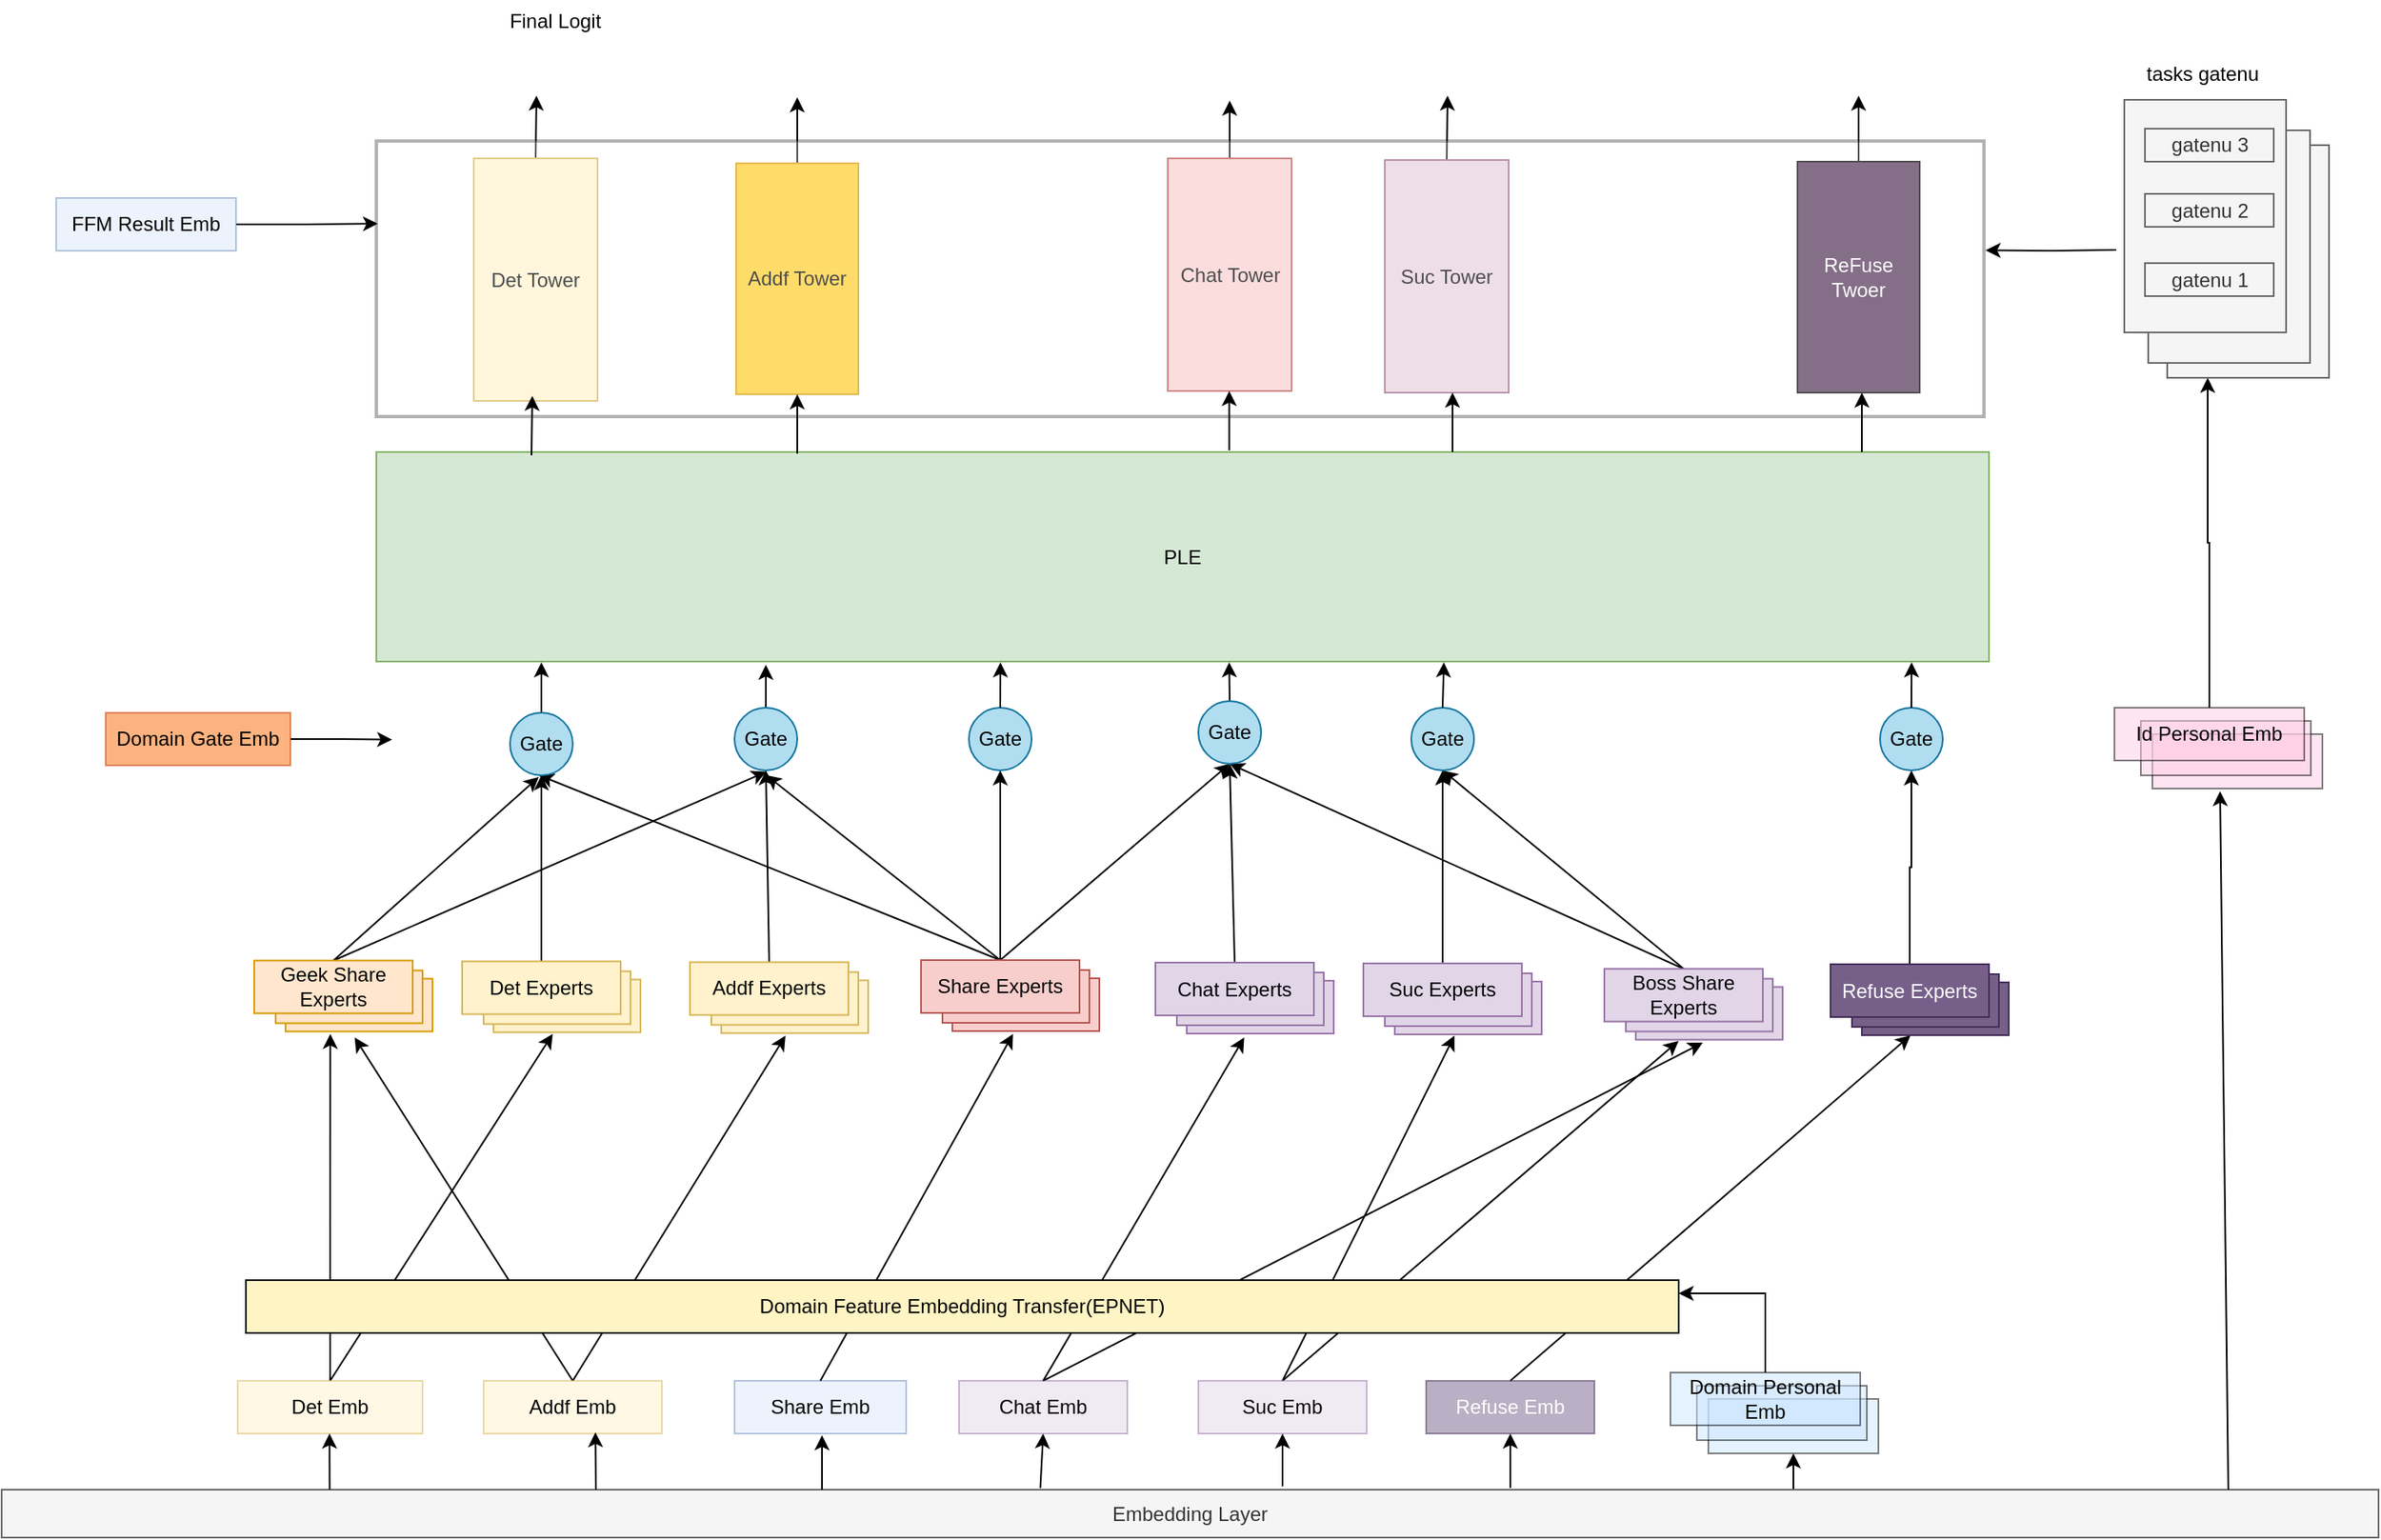 <mxfile version="24.2.1" type="github">
  <diagram name="第 1 页" id="P0TpJ8D7IhTMmNg25FRU">
    <mxGraphModel dx="1837" dy="1215" grid="0" gridSize="10" guides="1" tooltips="1" connect="1" arrows="1" fold="1" page="1" pageScale="1" pageWidth="1169" pageHeight="1654" math="0" shadow="0">
      <root>
        <mxCell id="0" />
        <mxCell id="1" parent="0" />
        <mxCell id="s4OmunB41dEPSGUwzwU4-221" style="edgeStyle=orthogonalEdgeStyle;rounded=0;orthogonalLoop=1;jettySize=auto;html=1;exitX=0.75;exitY=0;exitDx=0;exitDy=0;entryX=0.5;entryY=1;entryDx=0;entryDy=0;" edge="1" parent="1" source="s4OmunB41dEPSGUwzwU4-100" target="s4OmunB41dEPSGUwzwU4-107">
          <mxGeometry relative="1" as="geometry" />
        </mxCell>
        <mxCell id="s4OmunB41dEPSGUwzwU4-100" value="Embedding Layer" style="whiteSpace=wrap;html=1;fillColor=#f5f5f5;fontColor=#333333;strokeColor=#666666;" vertex="1" parent="1">
          <mxGeometry x="508" y="2096" width="1440" height="29" as="geometry" />
        </mxCell>
        <mxCell id="s4OmunB41dEPSGUwzwU4-150" style="edgeStyle=orthogonalEdgeStyle;rounded=1;orthogonalLoop=1;jettySize=auto;html=1;exitX=0.5;exitY=0;exitDx=0;exitDy=0;curved=0;" edge="1" parent="1" source="s4OmunB41dEPSGUwzwU4-101">
          <mxGeometry relative="1" as="geometry">
            <mxPoint x="707.105" y="1819.737" as="targetPoint" />
          </mxGeometry>
        </mxCell>
        <mxCell id="s4OmunB41dEPSGUwzwU4-157" style="rounded=1;orthogonalLoop=1;jettySize=auto;html=1;exitX=0.5;exitY=0;exitDx=0;exitDy=0;curved=0;" edge="1" parent="1" source="s4OmunB41dEPSGUwzwU4-101">
          <mxGeometry relative="1" as="geometry">
            <mxPoint x="841.842" y="1819.737" as="targetPoint" />
          </mxGeometry>
        </mxCell>
        <mxCell id="s4OmunB41dEPSGUwzwU4-101" value="Det Emb" style="rounded=0;whiteSpace=wrap;html=1;fillColor=#fff2cc;strokeColor=#d6b656;opacity=50;" vertex="1" parent="1">
          <mxGeometry x="651" y="2030" width="112" height="32" as="geometry" />
        </mxCell>
        <mxCell id="s4OmunB41dEPSGUwzwU4-155" style="edgeStyle=orthogonalEdgeStyle;rounded=1;orthogonalLoop=1;jettySize=auto;html=1;exitX=0.5;exitY=0;exitDx=0;exitDy=0;curved=0;strokeColor=none;" edge="1" parent="1" source="s4OmunB41dEPSGUwzwU4-102">
          <mxGeometry relative="1" as="geometry">
            <mxPoint x="731.316" y="1818.684" as="targetPoint" />
          </mxGeometry>
        </mxCell>
        <mxCell id="s4OmunB41dEPSGUwzwU4-156" style="rounded=1;orthogonalLoop=1;jettySize=auto;html=1;exitX=0.5;exitY=0;exitDx=0;exitDy=0;curved=0;" edge="1" parent="1" source="s4OmunB41dEPSGUwzwU4-102">
          <mxGeometry relative="1" as="geometry">
            <mxPoint x="721.842" y="1821.842" as="targetPoint" />
          </mxGeometry>
        </mxCell>
        <mxCell id="s4OmunB41dEPSGUwzwU4-158" style="rounded=1;orthogonalLoop=1;jettySize=auto;html=1;exitX=0.5;exitY=0;exitDx=0;exitDy=0;curved=0;" edge="1" parent="1" source="s4OmunB41dEPSGUwzwU4-102">
          <mxGeometry relative="1" as="geometry">
            <mxPoint x="982.895" y="1820.789" as="targetPoint" />
          </mxGeometry>
        </mxCell>
        <mxCell id="s4OmunB41dEPSGUwzwU4-102" value="Addf Emb" style="rounded=0;whiteSpace=wrap;html=1;fillColor=#fff2cc;strokeColor=#d6b656;opacity=50;" vertex="1" parent="1">
          <mxGeometry x="800" y="2030" width="108" height="32" as="geometry" />
        </mxCell>
        <mxCell id="s4OmunB41dEPSGUwzwU4-163" style="rounded=1;orthogonalLoop=1;jettySize=auto;html=1;exitX=0.5;exitY=0;exitDx=0;exitDy=0;curved=0;" edge="1" parent="1" source="s4OmunB41dEPSGUwzwU4-103">
          <mxGeometry relative="1" as="geometry">
            <mxPoint x="1538.684" y="1825" as="targetPoint" />
          </mxGeometry>
        </mxCell>
        <mxCell id="s4OmunB41dEPSGUwzwU4-103" value="Chat Emb" style="rounded=0;whiteSpace=wrap;html=1;fillColor=#e1d5e7;strokeColor=#9673a6;opacity=50;" vertex="1" parent="1">
          <mxGeometry x="1088" y="2030" width="102" height="32" as="geometry" />
        </mxCell>
        <mxCell id="s4OmunB41dEPSGUwzwU4-162" style="rounded=1;orthogonalLoop=1;jettySize=auto;html=1;exitX=0.5;exitY=0;exitDx=0;exitDy=0;curved=0;" edge="1" parent="1" source="s4OmunB41dEPSGUwzwU4-104">
          <mxGeometry relative="1" as="geometry">
            <mxPoint x="1388.158" y="1820.789" as="targetPoint" />
          </mxGeometry>
        </mxCell>
        <mxCell id="s4OmunB41dEPSGUwzwU4-164" style="rounded=1;orthogonalLoop=1;jettySize=auto;html=1;exitX=0.5;exitY=0;exitDx=0;exitDy=0;curved=0;" edge="1" parent="1" source="s4OmunB41dEPSGUwzwU4-104">
          <mxGeometry relative="1" as="geometry">
            <mxPoint x="1523.947" y="1823.947" as="targetPoint" />
          </mxGeometry>
        </mxCell>
        <mxCell id="s4OmunB41dEPSGUwzwU4-104" value="Suc Emb" style="rounded=0;whiteSpace=wrap;html=1;fillColor=#e1d5e7;strokeColor=#9673a6;opacity=50;" vertex="1" parent="1">
          <mxGeometry x="1233" y="2030" width="102" height="32" as="geometry" />
        </mxCell>
        <mxCell id="s4OmunB41dEPSGUwzwU4-105" value="Share Emb" style="rounded=0;whiteSpace=wrap;html=1;fillColor=#dae8fc;strokeColor=#6c8ebf;opacity=50;" vertex="1" parent="1">
          <mxGeometry x="952" y="2030" width="104" height="32" as="geometry" />
        </mxCell>
        <mxCell id="s4OmunB41dEPSGUwzwU4-107" value="" style="whiteSpace=wrap;html=1;fillColor=#CCE5FF;opacity=50;" vertex="1" parent="1">
          <mxGeometry x="1542" y="2041" width="103" height="33" as="geometry" />
        </mxCell>
        <mxCell id="s4OmunB41dEPSGUwzwU4-109" value="" style="whiteSpace=wrap;html=1;fillColor=#CCE5FF;opacity=50;" vertex="1" parent="1">
          <mxGeometry x="1535" y="2033" width="103" height="33" as="geometry" />
        </mxCell>
        <mxCell id="s4OmunB41dEPSGUwzwU4-170" style="edgeStyle=orthogonalEdgeStyle;rounded=0;orthogonalLoop=1;jettySize=auto;html=1;exitX=0.5;exitY=0;exitDx=0;exitDy=0;entryX=1;entryY=0.25;entryDx=0;entryDy=0;" edge="1" parent="1" source="s4OmunB41dEPSGUwzwU4-110" target="s4OmunB41dEPSGUwzwU4-169">
          <mxGeometry relative="1" as="geometry" />
        </mxCell>
        <mxCell id="s4OmunB41dEPSGUwzwU4-110" value="Domain Personal Emb" style="rounded=0;whiteSpace=wrap;html=1;fillColor=#CCE5FF;opacity=50;" vertex="1" parent="1">
          <mxGeometry x="1519" y="2025" width="115" height="32" as="geometry" />
        </mxCell>
        <mxCell id="s4OmunB41dEPSGUwzwU4-113" value="" style="whiteSpace=wrap;html=1;gradientColor=none;fillColor=#FFCCE6;opacity=50;" vertex="1" parent="1">
          <mxGeometry x="1811" y="1638" width="103" height="33" as="geometry" />
        </mxCell>
        <mxCell id="s4OmunB41dEPSGUwzwU4-114" value="" style="whiteSpace=wrap;html=1;gradientColor=none;fillColor=#FFCCE6;opacity=50;" vertex="1" parent="1">
          <mxGeometry x="1804" y="1630" width="103" height="33" as="geometry" />
        </mxCell>
        <mxCell id="s4OmunB41dEPSGUwzwU4-278" style="edgeStyle=orthogonalEdgeStyle;rounded=0;orthogonalLoop=1;jettySize=auto;html=1;exitX=0.5;exitY=0;exitDx=0;exitDy=0;entryX=1;entryY=0.75;entryDx=0;entryDy=0;" edge="1" parent="1" source="s4OmunB41dEPSGUwzwU4-115" target="s4OmunB41dEPSGUwzwU4-255">
          <mxGeometry relative="1" as="geometry" />
        </mxCell>
        <mxCell id="s4OmunB41dEPSGUwzwU4-115" value="Id Personal Emb" style="rounded=0;whiteSpace=wrap;html=1;gradientColor=none;fillColor=#FFCCE6;opacity=50;" vertex="1" parent="1">
          <mxGeometry x="1788" y="1622" width="115" height="32" as="geometry" />
        </mxCell>
        <mxCell id="s4OmunB41dEPSGUwzwU4-122" value="" style="rounded=0;whiteSpace=wrap;html=1;fillColor=#ffe6cc;strokeColor=#d79b00;" vertex="1" parent="1">
          <mxGeometry x="680" y="1786.25" width="89" height="32" as="geometry" />
        </mxCell>
        <mxCell id="s4OmunB41dEPSGUwzwU4-125" value="" style="rounded=0;whiteSpace=wrap;html=1;fillColor=#ffe6cc;strokeColor=#d79b00;" vertex="1" parent="1">
          <mxGeometry x="674" y="1781.25" width="89" height="32" as="geometry" />
        </mxCell>
        <mxCell id="s4OmunB41dEPSGUwzwU4-178" style="rounded=0;orthogonalLoop=1;jettySize=auto;html=1;exitX=0.5;exitY=0;exitDx=0;exitDy=0;" edge="1" parent="1" source="s4OmunB41dEPSGUwzwU4-126">
          <mxGeometry relative="1" as="geometry">
            <mxPoint x="833.421" y="1663.947" as="targetPoint" />
          </mxGeometry>
        </mxCell>
        <mxCell id="s4OmunB41dEPSGUwzwU4-182" style="rounded=0;orthogonalLoop=1;jettySize=auto;html=1;exitX=0.5;exitY=0;exitDx=0;exitDy=0;" edge="1" parent="1" source="s4OmunB41dEPSGUwzwU4-126">
          <mxGeometry relative="1" as="geometry">
            <mxPoint x="971.316" y="1660.789" as="targetPoint" />
          </mxGeometry>
        </mxCell>
        <mxCell id="s4OmunB41dEPSGUwzwU4-126" value="Geek Share Experts" style="rounded=0;whiteSpace=wrap;html=1;fillColor=#ffe6cc;strokeColor=#d79b00;" vertex="1" parent="1">
          <mxGeometry x="661" y="1775.25" width="96" height="32" as="geometry" />
        </mxCell>
        <mxCell id="s4OmunB41dEPSGUwzwU4-127" value="" style="rounded=0;whiteSpace=wrap;html=1;fillColor=#fff2cc;strokeColor=#d6b656;" vertex="1" parent="1">
          <mxGeometry x="806" y="1786.75" width="89" height="32" as="geometry" />
        </mxCell>
        <mxCell id="s4OmunB41dEPSGUwzwU4-128" value="" style="rounded=0;whiteSpace=wrap;html=1;fillColor=#fff2cc;strokeColor=#d6b656;" vertex="1" parent="1">
          <mxGeometry x="800" y="1781.75" width="89" height="32" as="geometry" />
        </mxCell>
        <mxCell id="s4OmunB41dEPSGUwzwU4-180" style="rounded=0;orthogonalLoop=1;jettySize=auto;html=1;exitX=0.5;exitY=0;exitDx=0;exitDy=0;entryX=0.5;entryY=1;entryDx=0;entryDy=0;" edge="1" parent="1" source="s4OmunB41dEPSGUwzwU4-129" target="s4OmunB41dEPSGUwzwU4-171">
          <mxGeometry relative="1" as="geometry" />
        </mxCell>
        <mxCell id="s4OmunB41dEPSGUwzwU4-129" value="Det Experts" style="rounded=0;whiteSpace=wrap;html=1;fillColor=#fff2cc;strokeColor=#d6b656;" vertex="1" parent="1">
          <mxGeometry x="787" y="1775.75" width="96" height="32" as="geometry" />
        </mxCell>
        <mxCell id="s4OmunB41dEPSGUwzwU4-132" value="" style="rounded=0;whiteSpace=wrap;html=1;fillColor=#fff2cc;strokeColor=#d6b656;" vertex="1" parent="1">
          <mxGeometry x="944" y="1787.25" width="89" height="32" as="geometry" />
        </mxCell>
        <mxCell id="s4OmunB41dEPSGUwzwU4-133" value="" style="rounded=0;whiteSpace=wrap;html=1;fillColor=#fff2cc;strokeColor=#d6b656;" vertex="1" parent="1">
          <mxGeometry x="938" y="1782.25" width="89" height="32" as="geometry" />
        </mxCell>
        <mxCell id="s4OmunB41dEPSGUwzwU4-181" style="rounded=0;orthogonalLoop=1;jettySize=auto;html=1;exitX=0.5;exitY=0;exitDx=0;exitDy=0;entryX=0.5;entryY=1;entryDx=0;entryDy=0;" edge="1" parent="1" source="s4OmunB41dEPSGUwzwU4-134" target="s4OmunB41dEPSGUwzwU4-173">
          <mxGeometry relative="1" as="geometry" />
        </mxCell>
        <mxCell id="s4OmunB41dEPSGUwzwU4-134" value="Addf Experts" style="rounded=0;whiteSpace=wrap;html=1;fillColor=#fff2cc;strokeColor=#d6b656;" vertex="1" parent="1">
          <mxGeometry x="925" y="1776.25" width="96" height="32" as="geometry" />
        </mxCell>
        <mxCell id="s4OmunB41dEPSGUwzwU4-137" value="" style="rounded=0;whiteSpace=wrap;html=1;fillColor=#e1d5e7;strokeColor=#9673a6;" vertex="1" parent="1">
          <mxGeometry x="1226" y="1787.5" width="89" height="32" as="geometry" />
        </mxCell>
        <mxCell id="s4OmunB41dEPSGUwzwU4-138" value="" style="rounded=0;whiteSpace=wrap;html=1;fillColor=#e1d5e7;strokeColor=#9673a6;" vertex="1" parent="1">
          <mxGeometry x="1220" y="1782.5" width="89" height="32" as="geometry" />
        </mxCell>
        <mxCell id="s4OmunB41dEPSGUwzwU4-186" style="rounded=0;orthogonalLoop=1;jettySize=auto;html=1;exitX=0.5;exitY=0;exitDx=0;exitDy=0;entryX=0.5;entryY=1;entryDx=0;entryDy=0;" edge="1" parent="1" source="s4OmunB41dEPSGUwzwU4-139" target="s4OmunB41dEPSGUwzwU4-175">
          <mxGeometry relative="1" as="geometry">
            <mxPoint x="1263.947" y="1657.632" as="targetPoint" />
          </mxGeometry>
        </mxCell>
        <mxCell id="s4OmunB41dEPSGUwzwU4-139" value="Chat Experts" style="rounded=0;whiteSpace=wrap;html=1;fillColor=#e1d5e7;strokeColor=#9673a6;" vertex="1" parent="1">
          <mxGeometry x="1207" y="1776.5" width="96" height="32" as="geometry" />
        </mxCell>
        <mxCell id="s4OmunB41dEPSGUwzwU4-140" value="" style="rounded=0;whiteSpace=wrap;html=1;fillColor=#e1d5e7;strokeColor=#9673a6;" vertex="1" parent="1">
          <mxGeometry x="1352" y="1788" width="89" height="32" as="geometry" />
        </mxCell>
        <mxCell id="s4OmunB41dEPSGUwzwU4-141" value="" style="rounded=0;whiteSpace=wrap;html=1;fillColor=#e1d5e7;strokeColor=#9673a6;" vertex="1" parent="1">
          <mxGeometry x="1346" y="1783" width="89" height="32" as="geometry" />
        </mxCell>
        <mxCell id="s4OmunB41dEPSGUwzwU4-188" style="rounded=0;orthogonalLoop=1;jettySize=auto;html=1;exitX=0.5;exitY=0;exitDx=0;exitDy=0;entryX=0.5;entryY=1;entryDx=0;entryDy=0;" edge="1" parent="1" source="s4OmunB41dEPSGUwzwU4-142" target="s4OmunB41dEPSGUwzwU4-176">
          <mxGeometry relative="1" as="geometry" />
        </mxCell>
        <mxCell id="s4OmunB41dEPSGUwzwU4-142" value="Suc Experts" style="rounded=0;whiteSpace=wrap;html=1;fillColor=#e1d5e7;strokeColor=#9673a6;" vertex="1" parent="1">
          <mxGeometry x="1333" y="1777" width="96" height="32" as="geometry" />
        </mxCell>
        <mxCell id="s4OmunB41dEPSGUwzwU4-143" value="" style="rounded=0;whiteSpace=wrap;html=1;fillColor=#e1d5e7;strokeColor=#9673a6;" vertex="1" parent="1">
          <mxGeometry x="1498" y="1791.25" width="89" height="32" as="geometry" />
        </mxCell>
        <mxCell id="s4OmunB41dEPSGUwzwU4-144" value="" style="rounded=0;whiteSpace=wrap;html=1;fillColor=#e1d5e7;strokeColor=#9673a6;" vertex="1" parent="1">
          <mxGeometry x="1492" y="1786.25" width="89" height="32" as="geometry" />
        </mxCell>
        <mxCell id="s4OmunB41dEPSGUwzwU4-189" style="rounded=0;orthogonalLoop=1;jettySize=auto;html=1;exitX=0.5;exitY=0;exitDx=0;exitDy=0;entryX=0.5;entryY=1;entryDx=0;entryDy=0;" edge="1" parent="1" source="s4OmunB41dEPSGUwzwU4-145" target="s4OmunB41dEPSGUwzwU4-175">
          <mxGeometry relative="1" as="geometry" />
        </mxCell>
        <mxCell id="s4OmunB41dEPSGUwzwU4-190" style="rounded=0;orthogonalLoop=1;jettySize=auto;html=1;exitX=0.5;exitY=0;exitDx=0;exitDy=0;entryX=0.5;entryY=1;entryDx=0;entryDy=0;" edge="1" parent="1" source="s4OmunB41dEPSGUwzwU4-145" target="s4OmunB41dEPSGUwzwU4-176">
          <mxGeometry relative="1" as="geometry" />
        </mxCell>
        <mxCell id="s4OmunB41dEPSGUwzwU4-145" value="Boss Share Experts" style="rounded=0;whiteSpace=wrap;html=1;fillColor=#e1d5e7;strokeColor=#9673a6;" vertex="1" parent="1">
          <mxGeometry x="1479" y="1780.25" width="96" height="32" as="geometry" />
        </mxCell>
        <mxCell id="s4OmunB41dEPSGUwzwU4-146" value="" style="rounded=0;whiteSpace=wrap;html=1;fillColor=#f8cecc;strokeColor=#b85450;" vertex="1" parent="1">
          <mxGeometry x="1084" y="1786" width="89" height="32" as="geometry" />
        </mxCell>
        <mxCell id="s4OmunB41dEPSGUwzwU4-147" value="" style="rounded=0;whiteSpace=wrap;html=1;fillColor=#f8cecc;strokeColor=#b85450;" vertex="1" parent="1">
          <mxGeometry x="1078" y="1781" width="89" height="32" as="geometry" />
        </mxCell>
        <mxCell id="s4OmunB41dEPSGUwzwU4-179" style="rounded=0;orthogonalLoop=1;jettySize=auto;html=1;exitX=0.5;exitY=0;exitDx=0;exitDy=0;" edge="1" parent="1" source="s4OmunB41dEPSGUwzwU4-148">
          <mxGeometry relative="1" as="geometry">
            <mxPoint x="833.421" y="1662.895" as="targetPoint" />
          </mxGeometry>
        </mxCell>
        <mxCell id="s4OmunB41dEPSGUwzwU4-183" style="rounded=0;orthogonalLoop=1;jettySize=auto;html=1;exitX=0.5;exitY=0;exitDx=0;exitDy=0;" edge="1" parent="1" source="s4OmunB41dEPSGUwzwU4-148">
          <mxGeometry relative="1" as="geometry">
            <mxPoint x="971.316" y="1662.895" as="targetPoint" />
          </mxGeometry>
        </mxCell>
        <mxCell id="s4OmunB41dEPSGUwzwU4-184" style="edgeStyle=orthogonalEdgeStyle;rounded=0;orthogonalLoop=1;jettySize=auto;html=1;exitX=0.5;exitY=0;exitDx=0;exitDy=0;entryX=0.5;entryY=1;entryDx=0;entryDy=0;" edge="1" parent="1" source="s4OmunB41dEPSGUwzwU4-148" target="s4OmunB41dEPSGUwzwU4-174">
          <mxGeometry relative="1" as="geometry" />
        </mxCell>
        <mxCell id="s4OmunB41dEPSGUwzwU4-185" style="rounded=0;orthogonalLoop=1;jettySize=auto;html=1;exitX=0.5;exitY=0;exitDx=0;exitDy=0;entryX=0.5;entryY=1;entryDx=0;entryDy=0;" edge="1" parent="1" source="s4OmunB41dEPSGUwzwU4-148" target="s4OmunB41dEPSGUwzwU4-175">
          <mxGeometry relative="1" as="geometry" />
        </mxCell>
        <mxCell id="s4OmunB41dEPSGUwzwU4-148" value="Share Experts" style="rounded=0;whiteSpace=wrap;html=1;fillColor=#f8cecc;strokeColor=#b85450;" vertex="1" parent="1">
          <mxGeometry x="1065" y="1775" width="96" height="32" as="geometry" />
        </mxCell>
        <mxCell id="s4OmunB41dEPSGUwzwU4-168" style="rounded=1;orthogonalLoop=1;jettySize=auto;html=1;exitX=0.5;exitY=0;exitDx=0;exitDy=0;curved=0;entryX=0.331;entryY=1.004;entryDx=0;entryDy=0;entryPerimeter=0;" edge="1" parent="1" source="s4OmunB41dEPSGUwzwU4-149" target="s4OmunB41dEPSGUwzwU4-165">
          <mxGeometry relative="1" as="geometry">
            <mxPoint x="1693.421" y="1821.842" as="targetPoint" />
          </mxGeometry>
        </mxCell>
        <mxCell id="s4OmunB41dEPSGUwzwU4-149" value="Refuse Emb" style="rounded=0;whiteSpace=wrap;html=1;fillColor=#76608a;strokeColor=#432D57;opacity=50;fontColor=#ffffff;" vertex="1" parent="1">
          <mxGeometry x="1371" y="2030" width="102" height="32" as="geometry" />
        </mxCell>
        <mxCell id="s4OmunB41dEPSGUwzwU4-160" style="rounded=1;orthogonalLoop=1;jettySize=auto;html=1;exitX=0.5;exitY=0;exitDx=0;exitDy=0;entryX=0.413;entryY=1.054;entryDx=0;entryDy=0;entryPerimeter=0;curved=0;" edge="1" parent="1" source="s4OmunB41dEPSGUwzwU4-105" target="s4OmunB41dEPSGUwzwU4-146">
          <mxGeometry relative="1" as="geometry" />
        </mxCell>
        <mxCell id="s4OmunB41dEPSGUwzwU4-161" style="rounded=1;orthogonalLoop=1;jettySize=auto;html=1;exitX=0.5;exitY=0;exitDx=0;exitDy=0;entryX=0.391;entryY=1.073;entryDx=0;entryDy=0;entryPerimeter=0;curved=0;" edge="1" parent="1" source="s4OmunB41dEPSGUwzwU4-103" target="s4OmunB41dEPSGUwzwU4-137">
          <mxGeometry relative="1" as="geometry" />
        </mxCell>
        <mxCell id="s4OmunB41dEPSGUwzwU4-165" value="" style="rounded=0;whiteSpace=wrap;html=1;fillColor=#76608a;strokeColor=#432D57;fontColor=#ffffff;" vertex="1" parent="1">
          <mxGeometry x="1635" y="1788.5" width="89" height="32" as="geometry" />
        </mxCell>
        <mxCell id="s4OmunB41dEPSGUwzwU4-166" value="" style="rounded=0;whiteSpace=wrap;html=1;fillColor=#76608a;strokeColor=#432D57;fontColor=#ffffff;" vertex="1" parent="1">
          <mxGeometry x="1629" y="1783.5" width="89" height="32" as="geometry" />
        </mxCell>
        <mxCell id="s4OmunB41dEPSGUwzwU4-191" style="edgeStyle=orthogonalEdgeStyle;rounded=0;orthogonalLoop=1;jettySize=auto;html=1;exitX=0.5;exitY=0;exitDx=0;exitDy=0;entryX=0.5;entryY=1;entryDx=0;entryDy=0;" edge="1" parent="1" source="s4OmunB41dEPSGUwzwU4-167" target="s4OmunB41dEPSGUwzwU4-177">
          <mxGeometry relative="1" as="geometry" />
        </mxCell>
        <mxCell id="s4OmunB41dEPSGUwzwU4-167" value="Refuse Experts" style="rounded=0;whiteSpace=wrap;html=1;fillColor=#76608a;strokeColor=#432D57;fontColor=#ffffff;" vertex="1" parent="1">
          <mxGeometry x="1616" y="1777.5" width="96" height="32" as="geometry" />
        </mxCell>
        <mxCell id="s4OmunB41dEPSGUwzwU4-169" value="Domain Feature Embedding Transfer(EPNET)" style="whiteSpace=wrap;html=1;fillColor=#FFF4C3;" vertex="1" parent="1">
          <mxGeometry x="656" y="1969" width="868" height="32" as="geometry" />
        </mxCell>
        <mxCell id="s4OmunB41dEPSGUwzwU4-229" style="edgeStyle=orthogonalEdgeStyle;rounded=0;orthogonalLoop=1;jettySize=auto;html=1;exitX=0.5;exitY=0;exitDx=0;exitDy=0;" edge="1" parent="1" source="s4OmunB41dEPSGUwzwU4-171">
          <mxGeometry relative="1" as="geometry">
            <mxPoint x="835" y="1594.5" as="targetPoint" />
          </mxGeometry>
        </mxCell>
        <mxCell id="s4OmunB41dEPSGUwzwU4-171" value="Gate" style="ellipse;whiteSpace=wrap;html=1;aspect=fixed;fillColor=#b1ddf0;strokeColor=#10739e;" vertex="1" parent="1">
          <mxGeometry x="816" y="1625" width="38" height="38" as="geometry" />
        </mxCell>
        <mxCell id="s4OmunB41dEPSGUwzwU4-230" style="edgeStyle=orthogonalEdgeStyle;rounded=0;orthogonalLoop=1;jettySize=auto;html=1;exitX=0.5;exitY=0;exitDx=0;exitDy=0;" edge="1" parent="1" source="s4OmunB41dEPSGUwzwU4-173">
          <mxGeometry relative="1" as="geometry">
            <mxPoint x="971" y="1596" as="targetPoint" />
          </mxGeometry>
        </mxCell>
        <mxCell id="s4OmunB41dEPSGUwzwU4-173" value="Gate" style="ellipse;whiteSpace=wrap;html=1;aspect=fixed;fillColor=#b1ddf0;strokeColor=#10739e;" vertex="1" parent="1">
          <mxGeometry x="952" y="1622" width="38" height="38" as="geometry" />
        </mxCell>
        <mxCell id="s4OmunB41dEPSGUwzwU4-174" value="Gate" style="ellipse;whiteSpace=wrap;html=1;aspect=fixed;fillColor=#b1ddf0;strokeColor=#10739e;" vertex="1" parent="1">
          <mxGeometry x="1094" y="1622" width="38" height="38" as="geometry" />
        </mxCell>
        <mxCell id="s4OmunB41dEPSGUwzwU4-232" style="edgeStyle=orthogonalEdgeStyle;rounded=0;orthogonalLoop=1;jettySize=auto;html=1;exitX=0.5;exitY=0;exitDx=0;exitDy=0;" edge="1" parent="1" source="s4OmunB41dEPSGUwzwU4-175">
          <mxGeometry relative="1" as="geometry">
            <mxPoint x="1251.667" y="1594.5" as="targetPoint" />
          </mxGeometry>
        </mxCell>
        <mxCell id="s4OmunB41dEPSGUwzwU4-175" value="Gate" style="ellipse;whiteSpace=wrap;html=1;aspect=fixed;fillColor=#b1ddf0;strokeColor=#10739e;" vertex="1" parent="1">
          <mxGeometry x="1233" y="1618" width="38" height="38" as="geometry" />
        </mxCell>
        <mxCell id="s4OmunB41dEPSGUwzwU4-176" value="Gate" style="ellipse;whiteSpace=wrap;html=1;aspect=fixed;fillColor=#b1ddf0;strokeColor=#10739e;" vertex="1" parent="1">
          <mxGeometry x="1362" y="1622" width="38" height="38" as="geometry" />
        </mxCell>
        <mxCell id="s4OmunB41dEPSGUwzwU4-177" value="Gate" style="ellipse;whiteSpace=wrap;html=1;aspect=fixed;fillColor=#b1ddf0;strokeColor=#10739e;" vertex="1" parent="1">
          <mxGeometry x="1646" y="1622" width="38" height="38" as="geometry" />
        </mxCell>
        <mxCell id="s4OmunB41dEPSGUwzwU4-193" style="edgeStyle=orthogonalEdgeStyle;rounded=0;orthogonalLoop=1;jettySize=auto;html=1;exitX=1;exitY=0.5;exitDx=0;exitDy=0;" edge="1" parent="1" source="s4OmunB41dEPSGUwzwU4-192">
          <mxGeometry relative="1" as="geometry">
            <mxPoint x="744.579" y="1641.316" as="targetPoint" />
          </mxGeometry>
        </mxCell>
        <mxCell id="s4OmunB41dEPSGUwzwU4-192" value="Domain Gate Emb" style="rounded=0;whiteSpace=wrap;html=1;fillColor=#fa6800;strokeColor=#C73500;opacity=50;fontColor=#000000;" vertex="1" parent="1">
          <mxGeometry x="571" y="1625" width="112" height="32" as="geometry" />
        </mxCell>
        <mxCell id="s4OmunB41dEPSGUwzwU4-194" value="PLE" style="rounded=0;whiteSpace=wrap;html=1;fillColor=#d5e8d4;gradientColor=none;strokeColor=#82b366;" vertex="1" parent="1">
          <mxGeometry x="735" y="1467" width="977" height="127" as="geometry" />
        </mxCell>
        <mxCell id="s4OmunB41dEPSGUwzwU4-238" style="edgeStyle=orthogonalEdgeStyle;rounded=0;orthogonalLoop=1;jettySize=auto;html=1;exitX=0;exitY=0.5;exitDx=0;exitDy=0;" edge="1" parent="1" source="s4OmunB41dEPSGUwzwU4-200">
          <mxGeometry relative="1" as="geometry">
            <mxPoint x="832" y="1251" as="targetPoint" />
          </mxGeometry>
        </mxCell>
        <mxCell id="s4OmunB41dEPSGUwzwU4-200" value="Det Tower" style="rounded=0;whiteSpace=wrap;html=1;direction=south;fillColor=#fff2cc;gradientColor=none;strokeColor=#d6b656;" vertex="1" parent="1">
          <mxGeometry x="794" y="1289" width="75" height="147" as="geometry" />
        </mxCell>
        <mxCell id="s4OmunB41dEPSGUwzwU4-239" style="edgeStyle=orthogonalEdgeStyle;rounded=0;orthogonalLoop=1;jettySize=auto;html=1;exitX=0;exitY=0.5;exitDx=0;exitDy=0;" edge="1" parent="1" source="s4OmunB41dEPSGUwzwU4-201">
          <mxGeometry relative="1" as="geometry">
            <mxPoint x="990" y="1252" as="targetPoint" />
          </mxGeometry>
        </mxCell>
        <mxCell id="s4OmunB41dEPSGUwzwU4-201" value="Addf Tower" style="rounded=0;whiteSpace=wrap;html=1;direction=south;fillColor=#ffcd28;gradientColor=none;strokeColor=#d79b00;" vertex="1" parent="1">
          <mxGeometry x="953" y="1292" width="74" height="140" as="geometry" />
        </mxCell>
        <mxCell id="s4OmunB41dEPSGUwzwU4-240" style="edgeStyle=orthogonalEdgeStyle;rounded=0;orthogonalLoop=1;jettySize=auto;html=1;exitX=0;exitY=0.5;exitDx=0;exitDy=0;" edge="1" parent="1" source="s4OmunB41dEPSGUwzwU4-202">
          <mxGeometry relative="1" as="geometry">
            <mxPoint x="1252" y="1254" as="targetPoint" />
          </mxGeometry>
        </mxCell>
        <mxCell id="s4OmunB41dEPSGUwzwU4-202" value="Chat Tower" style="rounded=0;whiteSpace=wrap;html=1;direction=south;fillColor=#f8cecc;gradientColor=none;strokeColor=#b85450;" vertex="1" parent="1">
          <mxGeometry x="1214.5" y="1289" width="75" height="141" as="geometry" />
        </mxCell>
        <mxCell id="s4OmunB41dEPSGUwzwU4-241" style="edgeStyle=orthogonalEdgeStyle;rounded=0;orthogonalLoop=1;jettySize=auto;html=1;exitX=0;exitY=0.5;exitDx=0;exitDy=0;" edge="1" parent="1" source="s4OmunB41dEPSGUwzwU4-203">
          <mxGeometry relative="1" as="geometry">
            <mxPoint x="1384" y="1251" as="targetPoint" />
          </mxGeometry>
        </mxCell>
        <mxCell id="s4OmunB41dEPSGUwzwU4-203" value="Suc Tower" style="rounded=0;whiteSpace=wrap;html=1;direction=south;fillColor=#e6d0de;gradientColor=none;strokeColor=#996185;" vertex="1" parent="1">
          <mxGeometry x="1346" y="1290" width="75" height="141" as="geometry" />
        </mxCell>
        <mxCell id="s4OmunB41dEPSGUwzwU4-242" style="edgeStyle=orthogonalEdgeStyle;rounded=0;orthogonalLoop=1;jettySize=auto;html=1;exitX=0;exitY=0.5;exitDx=0;exitDy=0;" edge="1" parent="1" source="s4OmunB41dEPSGUwzwU4-204">
          <mxGeometry relative="1" as="geometry">
            <mxPoint x="1633" y="1251" as="targetPoint" />
          </mxGeometry>
        </mxCell>
        <mxCell id="s4OmunB41dEPSGUwzwU4-204" value="&lt;font color=&quot;#ffffff&quot;&gt;ReFuse Twoer&lt;/font&gt;" style="rounded=0;whiteSpace=wrap;html=1;direction=south;fillColor=#503054;" vertex="1" parent="1">
          <mxGeometry x="1596" y="1291" width="74" height="140" as="geometry" />
        </mxCell>
        <mxCell id="s4OmunB41dEPSGUwzwU4-219" style="edgeStyle=orthogonalEdgeStyle;rounded=0;orthogonalLoop=1;jettySize=auto;html=1;exitX=0.5;exitY=1;exitDx=0;exitDy=0;entryX=0.391;entryY=-0.002;entryDx=0;entryDy=0;entryPerimeter=0;" edge="1" parent="1">
          <mxGeometry relative="1" as="geometry">
            <mxPoint x="1709.95" y="1344.733" as="targetPoint" />
            <mxPoint x="1789" y="1344.5" as="sourcePoint" />
          </mxGeometry>
        </mxCell>
        <mxCell id="s4OmunB41dEPSGUwzwU4-220" value="" style="endArrow=classic;html=1;rounded=0;entryX=0.398;entryY=1.049;entryDx=0;entryDy=0;entryPerimeter=0;" edge="1" parent="1" target="s4OmunB41dEPSGUwzwU4-113">
          <mxGeometry width="50" height="50" relative="1" as="geometry">
            <mxPoint x="1857" y="2096" as="sourcePoint" />
            <mxPoint x="1902" y="1963" as="targetPoint" />
          </mxGeometry>
        </mxCell>
        <mxCell id="s4OmunB41dEPSGUwzwU4-223" value="" style="endArrow=classic;html=1;rounded=0;entryX=0.5;entryY=1;entryDx=0;entryDy=0;" edge="1" parent="1" target="s4OmunB41dEPSGUwzwU4-149">
          <mxGeometry width="50" height="50" relative="1" as="geometry">
            <mxPoint x="1422" y="2095" as="sourcePoint" />
            <mxPoint x="1441" y="2068" as="targetPoint" />
          </mxGeometry>
        </mxCell>
        <mxCell id="s4OmunB41dEPSGUwzwU4-224" value="" style="endArrow=classic;html=1;rounded=0;entryX=0.5;entryY=1;entryDx=0;entryDy=0;" edge="1" parent="1" target="s4OmunB41dEPSGUwzwU4-104">
          <mxGeometry width="50" height="50" relative="1" as="geometry">
            <mxPoint x="1284" y="2094" as="sourcePoint" />
            <mxPoint x="1328" y="2046" as="targetPoint" />
          </mxGeometry>
        </mxCell>
        <mxCell id="s4OmunB41dEPSGUwzwU4-225" value="" style="endArrow=classic;html=1;rounded=0;entryX=0.5;entryY=1;entryDx=0;entryDy=0;exitX=0.437;exitY=-0.032;exitDx=0;exitDy=0;exitPerimeter=0;" edge="1" parent="1" source="s4OmunB41dEPSGUwzwU4-100" target="s4OmunB41dEPSGUwzwU4-103">
          <mxGeometry width="50" height="50" relative="1" as="geometry">
            <mxPoint x="1132" y="2096" as="sourcePoint" />
            <mxPoint x="1182" y="2046" as="targetPoint" />
          </mxGeometry>
        </mxCell>
        <mxCell id="s4OmunB41dEPSGUwzwU4-226" style="edgeStyle=orthogonalEdgeStyle;rounded=0;orthogonalLoop=1;jettySize=auto;html=1;exitX=0.25;exitY=0;exitDx=0;exitDy=0;entryX=0.627;entryY=0.976;entryDx=0;entryDy=0;entryPerimeter=0;" edge="1" parent="1" source="s4OmunB41dEPSGUwzwU4-100" target="s4OmunB41dEPSGUwzwU4-102">
          <mxGeometry relative="1" as="geometry" />
        </mxCell>
        <mxCell id="s4OmunB41dEPSGUwzwU4-227" value="" style="endArrow=classic;html=1;rounded=0;exitX=0.437;exitY=-0.032;exitDx=0;exitDy=0;exitPerimeter=0;" edge="1" parent="1">
          <mxGeometry width="50" height="50" relative="1" as="geometry">
            <mxPoint x="1005" y="2096" as="sourcePoint" />
            <mxPoint x="1005" y="2063" as="targetPoint" />
          </mxGeometry>
        </mxCell>
        <mxCell id="s4OmunB41dEPSGUwzwU4-228" value="" style="endArrow=classic;html=1;rounded=0;exitX=0.138;exitY=-0.005;exitDx=0;exitDy=0;exitPerimeter=0;" edge="1" parent="1" source="s4OmunB41dEPSGUwzwU4-100">
          <mxGeometry width="50" height="50" relative="1" as="geometry">
            <mxPoint x="707" y="2095" as="sourcePoint" />
            <mxPoint x="706.62" y="2062" as="targetPoint" />
          </mxGeometry>
        </mxCell>
        <mxCell id="s4OmunB41dEPSGUwzwU4-231" style="edgeStyle=orthogonalEdgeStyle;rounded=0;orthogonalLoop=1;jettySize=auto;html=1;exitX=0.5;exitY=0;exitDx=0;exitDy=0;entryX=0.387;entryY=1.004;entryDx=0;entryDy=0;entryPerimeter=0;" edge="1" parent="1" source="s4OmunB41dEPSGUwzwU4-174" target="s4OmunB41dEPSGUwzwU4-194">
          <mxGeometry relative="1" as="geometry" />
        </mxCell>
        <mxCell id="s4OmunB41dEPSGUwzwU4-250" style="edgeStyle=orthogonalEdgeStyle;rounded=0;orthogonalLoop=1;jettySize=auto;html=1;exitX=1;exitY=0.5;exitDx=0;exitDy=0;entryX=0.001;entryY=0.3;entryDx=0;entryDy=0;entryPerimeter=0;" edge="1" parent="1" source="s4OmunB41dEPSGUwzwU4-236" target="s4OmunB41dEPSGUwzwU4-268">
          <mxGeometry relative="1" as="geometry">
            <mxPoint x="733" y="1321.75" as="targetPoint" />
          </mxGeometry>
        </mxCell>
        <mxCell id="s4OmunB41dEPSGUwzwU4-236" value="FFM Result Emb" style="rounded=0;whiteSpace=wrap;html=1;fillColor=#dae8fc;strokeColor=#6c8ebf;opacity=50;" vertex="1" parent="1">
          <mxGeometry x="541" y="1313" width="109" height="32" as="geometry" />
        </mxCell>
        <mxCell id="s4OmunB41dEPSGUwzwU4-244" value="Final Logit" style="text;html=1;align=center;verticalAlign=middle;resizable=0;points=[];autosize=1;strokeColor=none;fillColor=none;" vertex="1" parent="1">
          <mxGeometry x="806" y="1193" width="73" height="26" as="geometry" />
        </mxCell>
        <mxCell id="s4OmunB41dEPSGUwzwU4-255" value="" style="rounded=0;whiteSpace=wrap;html=1;direction=south;fillColor=#f5f5f5;fontColor=#333333;strokeColor=#666666;" vertex="1" parent="1">
          <mxGeometry x="1820" y="1281" width="98" height="141" as="geometry" />
        </mxCell>
        <mxCell id="s4OmunB41dEPSGUwzwU4-256" value="" style="rounded=0;whiteSpace=wrap;html=1;direction=south;fillColor=#f5f5f5;fontColor=#333333;strokeColor=#666666;" vertex="1" parent="1">
          <mxGeometry x="1808.5" y="1272" width="98" height="141" as="geometry" />
        </mxCell>
        <mxCell id="s4OmunB41dEPSGUwzwU4-257" value="" style="rounded=0;whiteSpace=wrap;html=1;direction=south;fillColor=#f5f5f5;fontColor=#333333;strokeColor=#666666;" vertex="1" parent="1">
          <mxGeometry x="1794" y="1253.5" width="98" height="141" as="geometry" />
        </mxCell>
        <mxCell id="s4OmunB41dEPSGUwzwU4-258" value="gatenu 1" style="rounded=0;whiteSpace=wrap;html=1;fillColor=#f5f5f5;fontColor=#333333;strokeColor=#666666;" vertex="1" parent="1">
          <mxGeometry x="1806.5" y="1352.5" width="78" height="20" as="geometry" />
        </mxCell>
        <mxCell id="s4OmunB41dEPSGUwzwU4-259" value="gatenu 2" style="rounded=0;whiteSpace=wrap;html=1;fillColor=#f5f5f5;fontColor=#333333;strokeColor=#666666;" vertex="1" parent="1">
          <mxGeometry x="1806.5" y="1310.5" width="78" height="20" as="geometry" />
        </mxCell>
        <mxCell id="s4OmunB41dEPSGUwzwU4-260" value="gatenu 3" style="rounded=0;whiteSpace=wrap;html=1;fillColor=#f5f5f5;fontColor=#333333;strokeColor=#666666;" vertex="1" parent="1">
          <mxGeometry x="1806.5" y="1271" width="78" height="20" as="geometry" />
        </mxCell>
        <mxCell id="s4OmunB41dEPSGUwzwU4-262" value="tasks gatenu" style="text;html=1;align=center;verticalAlign=middle;resizable=0;points=[];autosize=1;strokeColor=none;fillColor=none;" vertex="1" parent="1">
          <mxGeometry x="1797.5" y="1225" width="86" height="26" as="geometry" />
        </mxCell>
        <mxCell id="s4OmunB41dEPSGUwzwU4-268" value="" style="rounded=0;whiteSpace=wrap;html=1;opacity=30;strokeWidth=2;" vertex="1" parent="1">
          <mxGeometry x="735" y="1278.5" width="974" height="167" as="geometry" />
        </mxCell>
        <mxCell id="s4OmunB41dEPSGUwzwU4-270" style="edgeStyle=orthogonalEdgeStyle;rounded=0;orthogonalLoop=1;jettySize=auto;html=1;exitX=0.5;exitY=0;exitDx=0;exitDy=0;entryX=0.662;entryY=1.004;entryDx=0;entryDy=0;entryPerimeter=0;" edge="1" parent="1" source="s4OmunB41dEPSGUwzwU4-176" target="s4OmunB41dEPSGUwzwU4-194">
          <mxGeometry relative="1" as="geometry" />
        </mxCell>
        <mxCell id="s4OmunB41dEPSGUwzwU4-271" style="edgeStyle=orthogonalEdgeStyle;rounded=0;orthogonalLoop=1;jettySize=auto;html=1;exitX=0.5;exitY=0;exitDx=0;exitDy=0;entryX=0.952;entryY=1.004;entryDx=0;entryDy=0;entryPerimeter=0;" edge="1" parent="1" source="s4OmunB41dEPSGUwzwU4-177" target="s4OmunB41dEPSGUwzwU4-194">
          <mxGeometry relative="1" as="geometry" />
        </mxCell>
        <mxCell id="s4OmunB41dEPSGUwzwU4-272" value="" style="endArrow=classic;html=1;rounded=0;entryX=0.097;entryY=0.925;entryDx=0;entryDy=0;entryPerimeter=0;" edge="1" parent="1" target="s4OmunB41dEPSGUwzwU4-268">
          <mxGeometry width="50" height="50" relative="1" as="geometry">
            <mxPoint x="829" y="1469" as="sourcePoint" />
            <mxPoint x="879" y="1419" as="targetPoint" />
          </mxGeometry>
        </mxCell>
        <mxCell id="s4OmunB41dEPSGUwzwU4-273" value="" style="endArrow=classic;html=1;rounded=0;entryX=0.097;entryY=0.925;entryDx=0;entryDy=0;entryPerimeter=0;" edge="1" parent="1">
          <mxGeometry width="50" height="50" relative="1" as="geometry">
            <mxPoint x="990" y="1468" as="sourcePoint" />
            <mxPoint x="990" y="1432" as="targetPoint" />
          </mxGeometry>
        </mxCell>
        <mxCell id="s4OmunB41dEPSGUwzwU4-274" value="" style="endArrow=classic;html=1;rounded=0;entryX=0.097;entryY=0.925;entryDx=0;entryDy=0;entryPerimeter=0;" edge="1" parent="1">
          <mxGeometry width="50" height="50" relative="1" as="geometry">
            <mxPoint x="1251.73" y="1466" as="sourcePoint" />
            <mxPoint x="1251.73" y="1430" as="targetPoint" />
          </mxGeometry>
        </mxCell>
        <mxCell id="s4OmunB41dEPSGUwzwU4-275" value="" style="endArrow=classic;html=1;rounded=0;entryX=0.097;entryY=0.925;entryDx=0;entryDy=0;entryPerimeter=0;" edge="1" parent="1">
          <mxGeometry width="50" height="50" relative="1" as="geometry">
            <mxPoint x="1387" y="1467" as="sourcePoint" />
            <mxPoint x="1387" y="1431" as="targetPoint" />
          </mxGeometry>
        </mxCell>
        <mxCell id="s4OmunB41dEPSGUwzwU4-276" value="" style="endArrow=classic;html=1;rounded=0;entryX=0.097;entryY=0.925;entryDx=0;entryDy=0;entryPerimeter=0;" edge="1" parent="1">
          <mxGeometry width="50" height="50" relative="1" as="geometry">
            <mxPoint x="1635" y="1467" as="sourcePoint" />
            <mxPoint x="1635" y="1431" as="targetPoint" />
          </mxGeometry>
        </mxCell>
      </root>
    </mxGraphModel>
  </diagram>
</mxfile>

